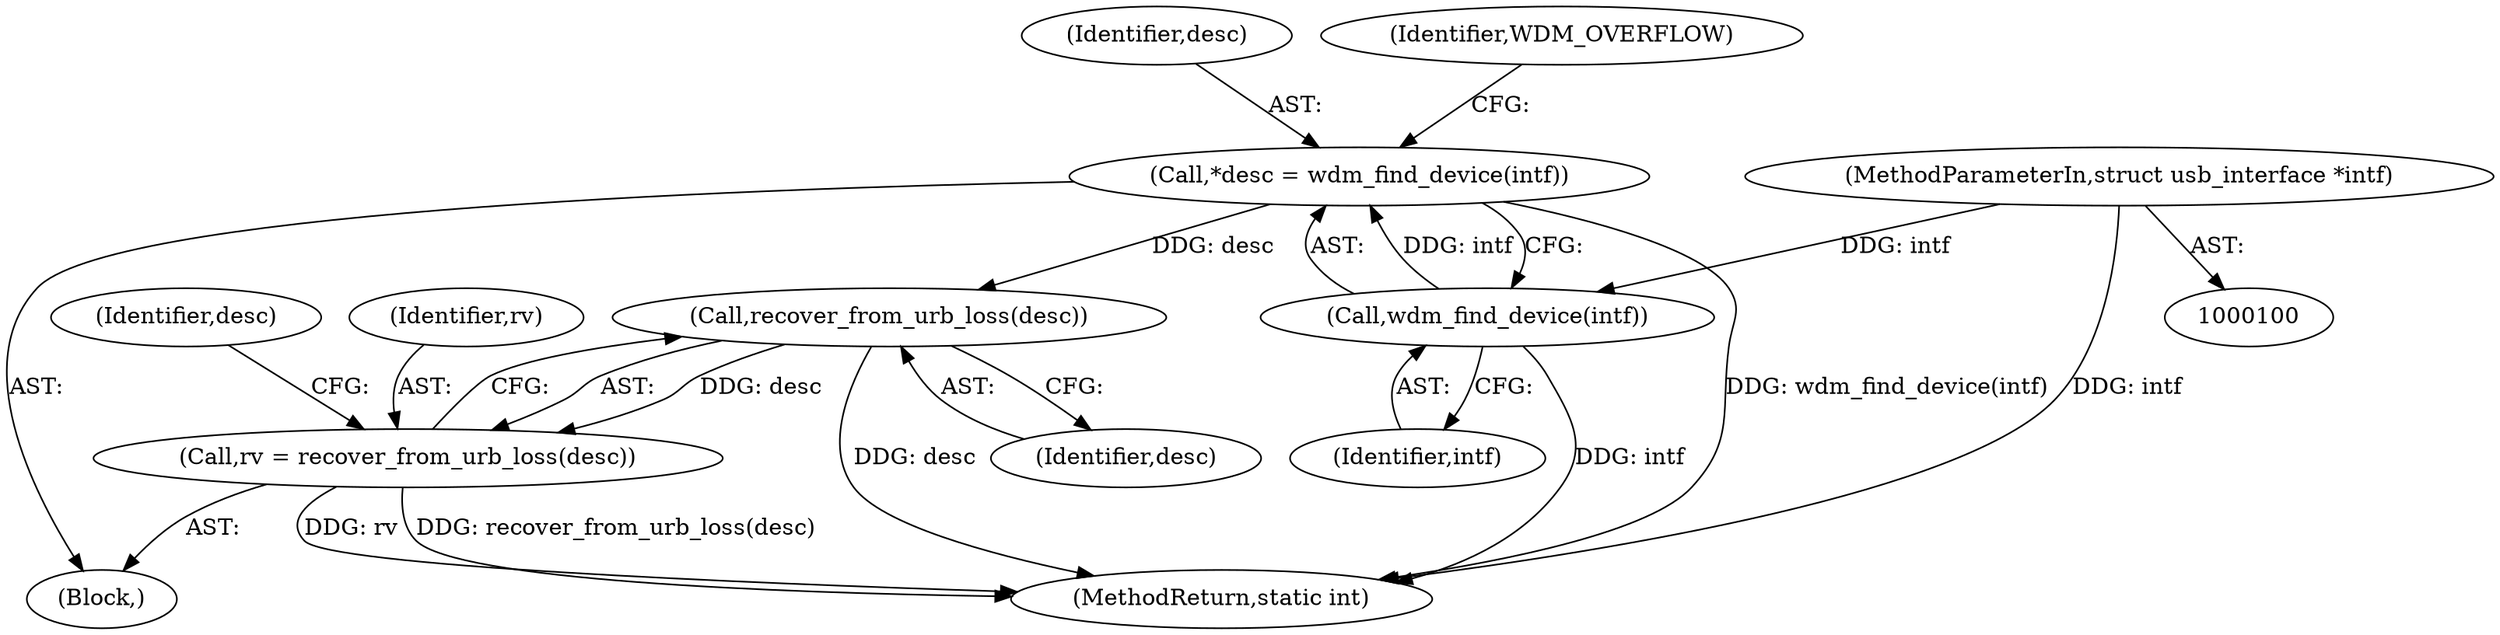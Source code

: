 digraph "0_linux_c0f5ecee4e741667b2493c742b60b6218d40b3aa_0@pointer" {
"1000123" [label="(Call,recover_from_urb_loss(desc))"];
"1000104" [label="(Call,*desc = wdm_find_device(intf))"];
"1000106" [label="(Call,wdm_find_device(intf))"];
"1000101" [label="(MethodParameterIn,struct usb_interface *intf)"];
"1000121" [label="(Call,rv = recover_from_urb_loss(desc))"];
"1000102" [label="(Block,)"];
"1000124" [label="(Identifier,desc)"];
"1000122" [label="(Identifier,rv)"];
"1000107" [label="(Identifier,intf)"];
"1000137" [label="(MethodReturn,static int)"];
"1000121" [label="(Call,rv = recover_from_urb_loss(desc))"];
"1000106" [label="(Call,wdm_find_device(intf))"];
"1000128" [label="(Identifier,desc)"];
"1000105" [label="(Identifier,desc)"];
"1000110" [label="(Identifier,WDM_OVERFLOW)"];
"1000101" [label="(MethodParameterIn,struct usb_interface *intf)"];
"1000104" [label="(Call,*desc = wdm_find_device(intf))"];
"1000123" [label="(Call,recover_from_urb_loss(desc))"];
"1000123" -> "1000121"  [label="AST: "];
"1000123" -> "1000124"  [label="CFG: "];
"1000124" -> "1000123"  [label="AST: "];
"1000121" -> "1000123"  [label="CFG: "];
"1000123" -> "1000137"  [label="DDG: desc"];
"1000123" -> "1000121"  [label="DDG: desc"];
"1000104" -> "1000123"  [label="DDG: desc"];
"1000104" -> "1000102"  [label="AST: "];
"1000104" -> "1000106"  [label="CFG: "];
"1000105" -> "1000104"  [label="AST: "];
"1000106" -> "1000104"  [label="AST: "];
"1000110" -> "1000104"  [label="CFG: "];
"1000104" -> "1000137"  [label="DDG: wdm_find_device(intf)"];
"1000106" -> "1000104"  [label="DDG: intf"];
"1000106" -> "1000107"  [label="CFG: "];
"1000107" -> "1000106"  [label="AST: "];
"1000106" -> "1000137"  [label="DDG: intf"];
"1000101" -> "1000106"  [label="DDG: intf"];
"1000101" -> "1000100"  [label="AST: "];
"1000101" -> "1000137"  [label="DDG: intf"];
"1000121" -> "1000102"  [label="AST: "];
"1000122" -> "1000121"  [label="AST: "];
"1000128" -> "1000121"  [label="CFG: "];
"1000121" -> "1000137"  [label="DDG: recover_from_urb_loss(desc)"];
"1000121" -> "1000137"  [label="DDG: rv"];
}
